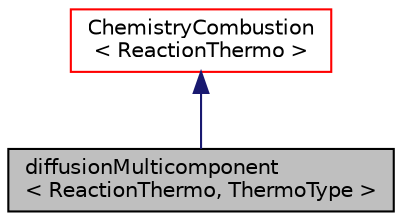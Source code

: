 digraph "diffusionMulticomponent&lt; ReactionThermo, ThermoType &gt;"
{
  bgcolor="transparent";
  edge [fontname="Helvetica",fontsize="10",labelfontname="Helvetica",labelfontsize="10"];
  node [fontname="Helvetica",fontsize="10",shape=record];
  Node1 [label="diffusionMulticomponent\l\< ReactionThermo, ThermoType \>",height=0.2,width=0.4,color="black", fillcolor="grey75", style="filled" fontcolor="black"];
  Node2 -> Node1 [dir="back",color="midnightblue",fontsize="10",style="solid",fontname="Helvetica"];
  Node2 [label="ChemistryCombustion\l\< ReactionThermo \>",height=0.2,width=0.4,color="red",URL="$classFoam_1_1ChemistryCombustion.html",tooltip="Chemistry model wrapper for combustion models. "];
}
